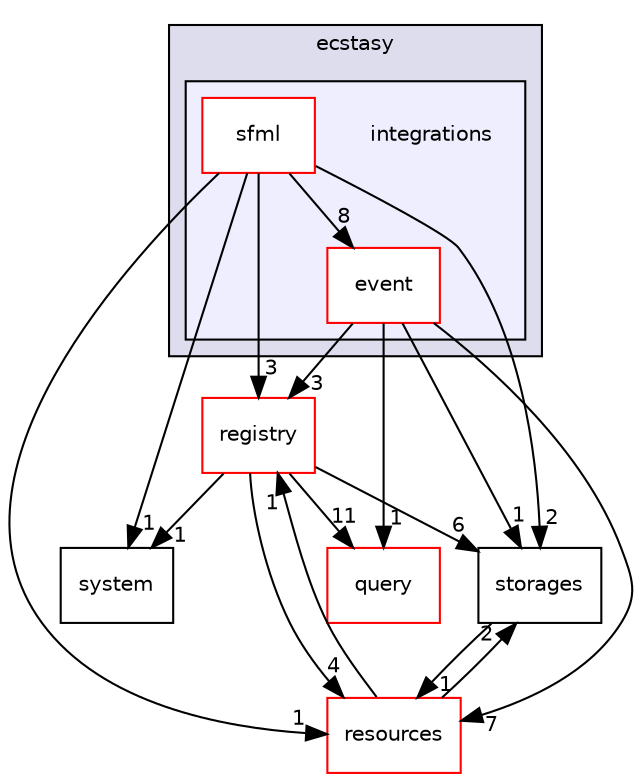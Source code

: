 digraph "src/ecstasy/integrations" {
  compound=true
  node [ fontsize="10", fontname="Helvetica"];
  edge [ labelfontsize="10", labelfontname="Helvetica"];
  subgraph clusterdir_6b0b9537e2784bce85aaa1605580a3a0 {
    graph [ bgcolor="#ddddee", pencolor="black", label="ecstasy" fontname="Helvetica", fontsize="10", URL="dir_6b0b9537e2784bce85aaa1605580a3a0.html"]
  subgraph clusterdir_f15917d6366dfa96c32563b53409824a {
    graph [ bgcolor="#eeeeff", pencolor="black", label="" URL="dir_f15917d6366dfa96c32563b53409824a.html"];
    dir_f15917d6366dfa96c32563b53409824a [shape=plaintext label="integrations"];
    dir_183c73d974247df0fabaedf6b9eb94ef [shape=box label="event" color="red" fillcolor="white" style="filled" URL="dir_183c73d974247df0fabaedf6b9eb94ef.html"];
    dir_51c06735119cb26e5f04dc30c3de2d57 [shape=box label="sfml" color="red" fillcolor="white" style="filled" URL="dir_51c06735119cb26e5f04dc30c3de2d57.html"];
  }
  }
  dir_bb1f71bfffde0d1688dd5f7686f27ec6 [shape=box label="system" URL="dir_bb1f71bfffde0d1688dd5f7686f27ec6.html"];
  dir_5392b01d02c3d4d0985a94f633790057 [shape=box label="query" fillcolor="white" style="filled" color="red" URL="dir_5392b01d02c3d4d0985a94f633790057.html"];
  dir_4a1419ba0e8125a1fc6aeccf1492e850 [shape=box label="storages" URL="dir_4a1419ba0e8125a1fc6aeccf1492e850.html"];
  dir_8c1a170fbd0a5283d7ed264cf6df56b3 [shape=box label="resources" fillcolor="white" style="filled" color="red" URL="dir_8c1a170fbd0a5283d7ed264cf6df56b3.html"];
  dir_27d9dd95bf0309eb27f3bb61fbabadeb [shape=box label="registry" fillcolor="white" style="filled" color="red" URL="dir_27d9dd95bf0309eb27f3bb61fbabadeb.html"];
  dir_4a1419ba0e8125a1fc6aeccf1492e850->dir_8c1a170fbd0a5283d7ed264cf6df56b3 [headlabel="1", labeldistance=1.5 headhref="dir_000019_000017.html"];
  dir_8c1a170fbd0a5283d7ed264cf6df56b3->dir_4a1419ba0e8125a1fc6aeccf1492e850 [headlabel="2", labeldistance=1.5 headhref="dir_000017_000019.html"];
  dir_8c1a170fbd0a5283d7ed264cf6df56b3->dir_27d9dd95bf0309eb27f3bb61fbabadeb [headlabel="1", labeldistance=1.5 headhref="dir_000017_000014.html"];
  dir_27d9dd95bf0309eb27f3bb61fbabadeb->dir_bb1f71bfffde0d1688dd5f7686f27ec6 [headlabel="1", labeldistance=1.5 headhref="dir_000014_000023.html"];
  dir_27d9dd95bf0309eb27f3bb61fbabadeb->dir_5392b01d02c3d4d0985a94f633790057 [headlabel="11", labeldistance=1.5 headhref="dir_000014_000011.html"];
  dir_27d9dd95bf0309eb27f3bb61fbabadeb->dir_4a1419ba0e8125a1fc6aeccf1492e850 [headlabel="6", labeldistance=1.5 headhref="dir_000014_000019.html"];
  dir_27d9dd95bf0309eb27f3bb61fbabadeb->dir_8c1a170fbd0a5283d7ed264cf6df56b3 [headlabel="4", labeldistance=1.5 headhref="dir_000014_000017.html"];
  dir_183c73d974247df0fabaedf6b9eb94ef->dir_5392b01d02c3d4d0985a94f633790057 [headlabel="1", labeldistance=1.5 headhref="dir_000003_000011.html"];
  dir_183c73d974247df0fabaedf6b9eb94ef->dir_4a1419ba0e8125a1fc6aeccf1492e850 [headlabel="1", labeldistance=1.5 headhref="dir_000003_000019.html"];
  dir_183c73d974247df0fabaedf6b9eb94ef->dir_8c1a170fbd0a5283d7ed264cf6df56b3 [headlabel="7", labeldistance=1.5 headhref="dir_000003_000017.html"];
  dir_183c73d974247df0fabaedf6b9eb94ef->dir_27d9dd95bf0309eb27f3bb61fbabadeb [headlabel="3", labeldistance=1.5 headhref="dir_000003_000014.html"];
  dir_51c06735119cb26e5f04dc30c3de2d57->dir_bb1f71bfffde0d1688dd5f7686f27ec6 [headlabel="1", labeldistance=1.5 headhref="dir_000007_000023.html"];
  dir_51c06735119cb26e5f04dc30c3de2d57->dir_4a1419ba0e8125a1fc6aeccf1492e850 [headlabel="2", labeldistance=1.5 headhref="dir_000007_000019.html"];
  dir_51c06735119cb26e5f04dc30c3de2d57->dir_8c1a170fbd0a5283d7ed264cf6df56b3 [headlabel="1", labeldistance=1.5 headhref="dir_000007_000017.html"];
  dir_51c06735119cb26e5f04dc30c3de2d57->dir_27d9dd95bf0309eb27f3bb61fbabadeb [headlabel="3", labeldistance=1.5 headhref="dir_000007_000014.html"];
  dir_51c06735119cb26e5f04dc30c3de2d57->dir_183c73d974247df0fabaedf6b9eb94ef [headlabel="8", labeldistance=1.5 headhref="dir_000007_000003.html"];
}
